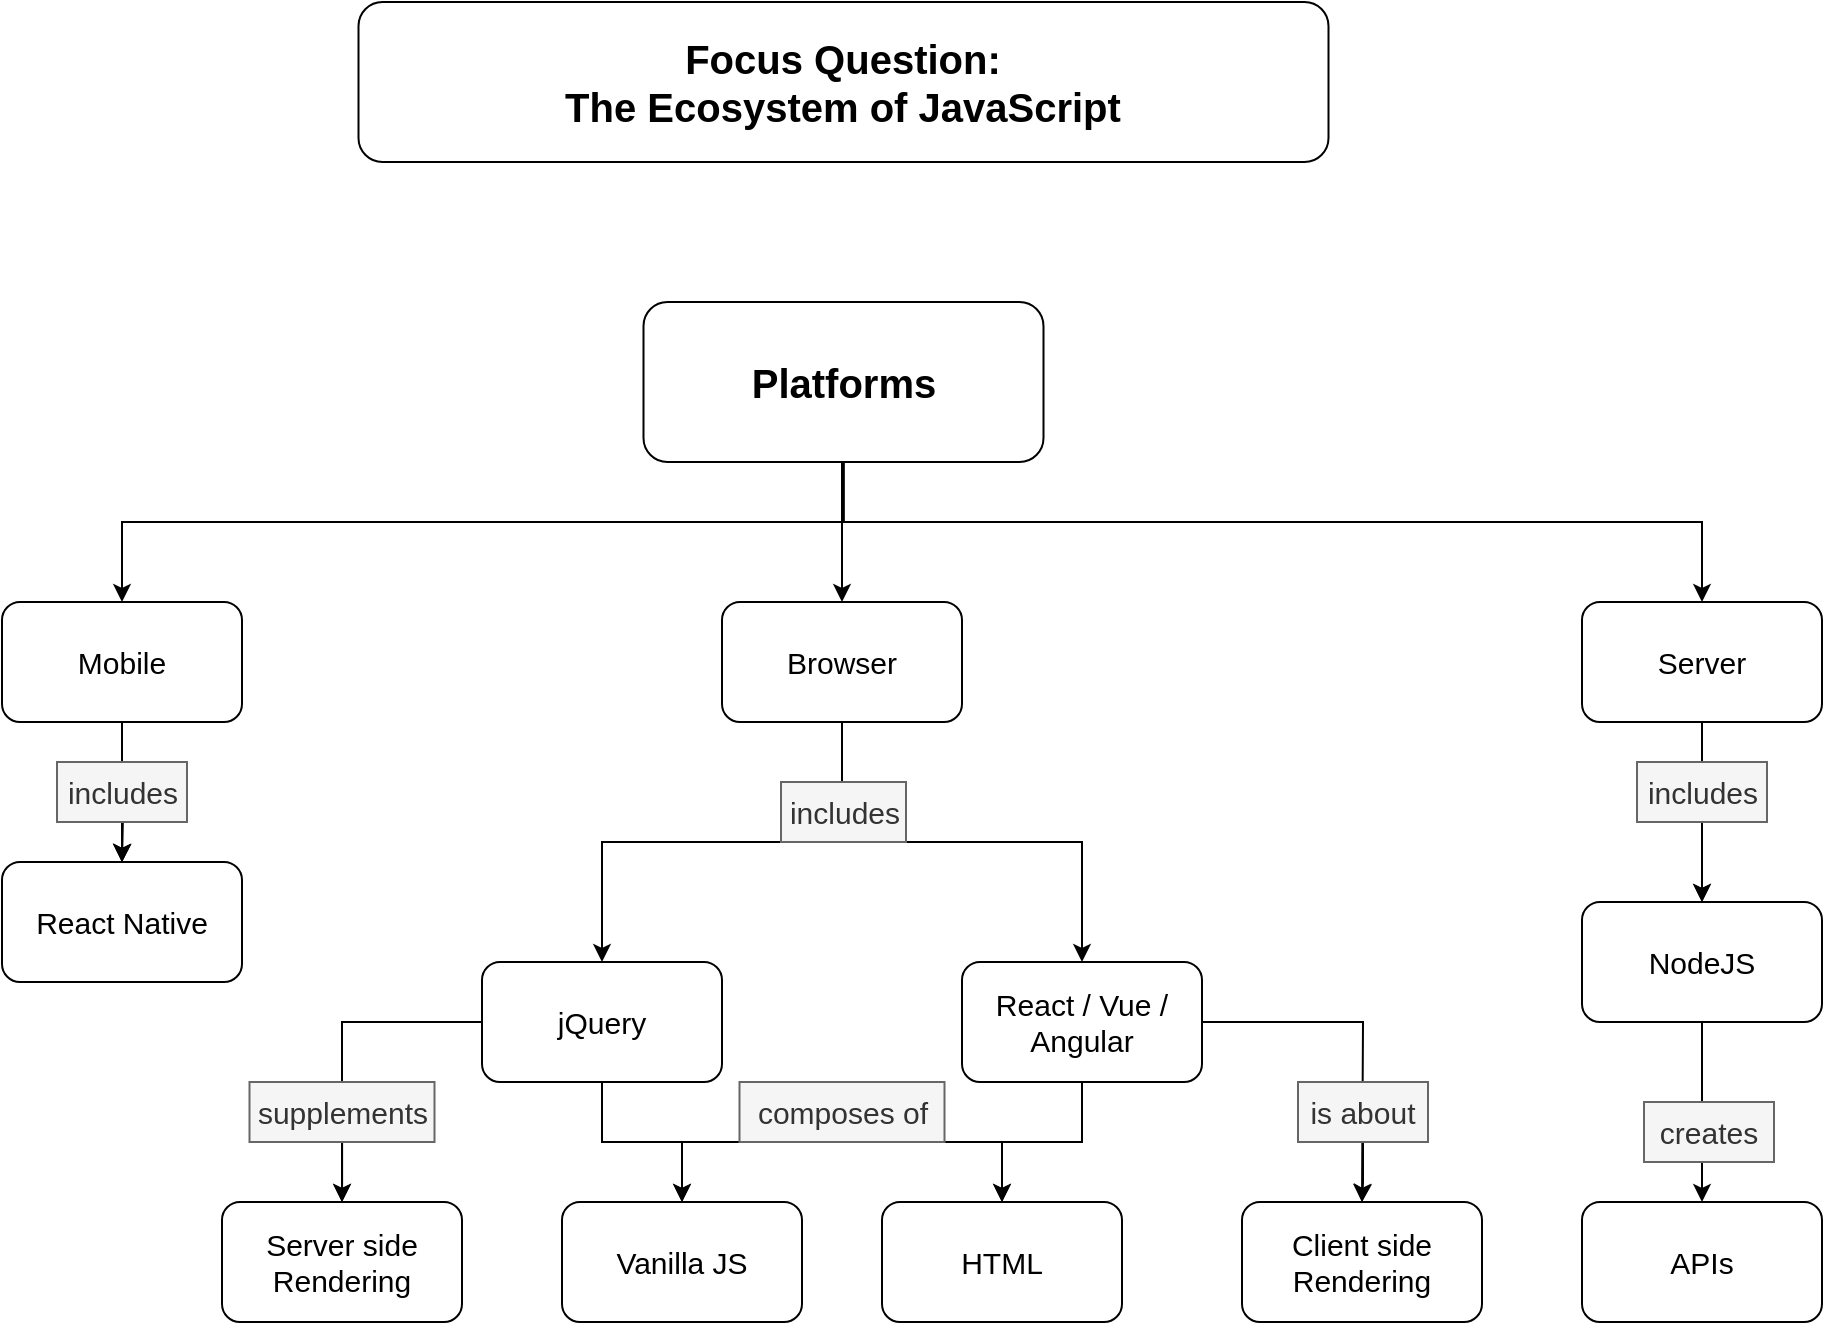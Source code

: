 <mxfile version="15.5.4" type="device"><diagram id="WkMhNOWXtmS_lb0-GYwM" name="Page-1"><mxGraphModel dx="2427" dy="940" grid="1" gridSize="10" guides="1" tooltips="1" connect="1" arrows="1" fold="1" page="1" pageScale="1" pageWidth="850" pageHeight="1100" math="0" shadow="0"><root><mxCell id="0"/><mxCell id="1" parent="0"/><mxCell id="DV3KGTmL94FU7pvHtnVQ-94" style="edgeStyle=orthogonalEdgeStyle;rounded=0;orthogonalLoop=1;jettySize=auto;html=1;fontSize=15;entryX=0.5;entryY=0;entryDx=0;entryDy=0;" parent="1" source="DV3KGTmL94FU7pvHtnVQ-49" target="DV3KGTmL94FU7pvHtnVQ-51" edge="1"><mxGeometry relative="1" as="geometry"><mxPoint x="-170.0" y="410" as="sourcePoint"/><mxPoint x="-170" y="470" as="targetPoint"/></mxGeometry></mxCell><mxCell id="DV3KGTmL94FU7pvHtnVQ-93" style="edgeStyle=orthogonalEdgeStyle;rounded=0;orthogonalLoop=1;jettySize=auto;html=1;entryX=0.5;entryY=0;entryDx=0;entryDy=0;fontSize=15;" parent="1" source="DV3KGTmL94FU7pvHtnVQ-24" target="DV3KGTmL94FU7pvHtnVQ-45" edge="1"><mxGeometry relative="1" as="geometry"><mxPoint x="10" y="560" as="sourcePoint"/><mxPoint x="-60" y="650" as="targetPoint"/></mxGeometry></mxCell><mxCell id="DV3KGTmL94FU7pvHtnVQ-22" value="Focus Question:&lt;br&gt;The Ecosystem of JavaScript" style="rounded=1;whiteSpace=wrap;html=1;fontSize=20;fontStyle=1" parent="1" vertex="1"><mxGeometry x="-51.75" y="50" width="485" height="80" as="geometry"/></mxCell><mxCell id="DV3KGTmL94FU7pvHtnVQ-34" style="edgeStyle=orthogonalEdgeStyle;rounded=0;orthogonalLoop=1;jettySize=auto;html=1;entryX=0.5;entryY=0;entryDx=0;entryDy=0;fontSize=15;" parent="1" source="DV3KGTmL94FU7pvHtnVQ-23" target="DV3KGTmL94FU7pvHtnVQ-24" edge="1"><mxGeometry relative="1" as="geometry"/></mxCell><mxCell id="DV3KGTmL94FU7pvHtnVQ-35" style="edgeStyle=orthogonalEdgeStyle;rounded=0;orthogonalLoop=1;jettySize=auto;html=1;entryX=0.5;entryY=0;entryDx=0;entryDy=0;fontSize=15;" parent="1" source="DV3KGTmL94FU7pvHtnVQ-23" target="DV3KGTmL94FU7pvHtnVQ-28" edge="1"><mxGeometry relative="1" as="geometry"/></mxCell><mxCell id="DV3KGTmL94FU7pvHtnVQ-23" value="Browser" style="rounded=1;whiteSpace=wrap;html=1;fontSize=15;" parent="1" vertex="1"><mxGeometry x="130" y="350" width="120" height="60" as="geometry"/></mxCell><mxCell id="DV3KGTmL94FU7pvHtnVQ-41" style="edgeStyle=orthogonalEdgeStyle;rounded=0;orthogonalLoop=1;jettySize=auto;html=1;entryX=0.5;entryY=0;entryDx=0;entryDy=0;fontSize=15;" parent="1" source="DV3KGTmL94FU7pvHtnVQ-24" target="DV3KGTmL94FU7pvHtnVQ-30" edge="1"><mxGeometry relative="1" as="geometry"/></mxCell><mxCell id="DV3KGTmL94FU7pvHtnVQ-43" style="edgeStyle=orthogonalEdgeStyle;rounded=0;orthogonalLoop=1;jettySize=auto;html=1;fontSize=15;" parent="1" source="DV3KGTmL94FU7pvHtnVQ-24" target="DV3KGTmL94FU7pvHtnVQ-25" edge="1"><mxGeometry relative="1" as="geometry"><Array as="points"><mxPoint x="70" y="620"/><mxPoint x="270" y="620"/></Array></mxGeometry></mxCell><mxCell id="DV3KGTmL94FU7pvHtnVQ-47" style="edgeStyle=orthogonalEdgeStyle;rounded=0;orthogonalLoop=1;jettySize=auto;html=1;entryX=0.5;entryY=0;entryDx=0;entryDy=0;fontSize=15;" parent="1" source="DV3KGTmL94FU7pvHtnVQ-80" target="DV3KGTmL94FU7pvHtnVQ-45" edge="1"><mxGeometry relative="1" as="geometry"/></mxCell><mxCell id="DV3KGTmL94FU7pvHtnVQ-24" value="jQuery" style="rounded=1;whiteSpace=wrap;html=1;fontSize=15;" parent="1" vertex="1"><mxGeometry x="10" y="530" width="120" height="60" as="geometry"/></mxCell><mxCell id="DV3KGTmL94FU7pvHtnVQ-25" value="HTML" style="rounded=1;whiteSpace=wrap;html=1;fontSize=15;" parent="1" vertex="1"><mxGeometry x="210" y="650" width="120" height="60" as="geometry"/></mxCell><mxCell id="DV3KGTmL94FU7pvHtnVQ-38" style="edgeStyle=orthogonalEdgeStyle;rounded=0;orthogonalLoop=1;jettySize=auto;html=1;entryX=0.5;entryY=0;entryDx=0;entryDy=0;fontSize=15;" parent="1" source="DV3KGTmL94FU7pvHtnVQ-84" target="DV3KGTmL94FU7pvHtnVQ-29" edge="1"><mxGeometry relative="1" as="geometry"/></mxCell><mxCell id="DV3KGTmL94FU7pvHtnVQ-27" value="Server" style="rounded=1;whiteSpace=wrap;html=1;fontSize=15;" parent="1" vertex="1"><mxGeometry x="560" y="350" width="120" height="60" as="geometry"/></mxCell><mxCell id="DV3KGTmL94FU7pvHtnVQ-42" style="edgeStyle=orthogonalEdgeStyle;rounded=0;orthogonalLoop=1;jettySize=auto;html=1;entryX=0.5;entryY=0;entryDx=0;entryDy=0;fontSize=15;" parent="1" source="DV3KGTmL94FU7pvHtnVQ-28" target="DV3KGTmL94FU7pvHtnVQ-30" edge="1"><mxGeometry relative="1" as="geometry"><Array as="points"><mxPoint x="310" y="620"/><mxPoint x="110" y="620"/></Array></mxGeometry></mxCell><mxCell id="DV3KGTmL94FU7pvHtnVQ-44" style="edgeStyle=orthogonalEdgeStyle;rounded=0;orthogonalLoop=1;jettySize=auto;html=1;entryX=0.5;entryY=0;entryDx=0;entryDy=0;fontSize=15;" parent="1" source="DV3KGTmL94FU7pvHtnVQ-28" target="DV3KGTmL94FU7pvHtnVQ-25" edge="1"><mxGeometry relative="1" as="geometry"/></mxCell><mxCell id="DV3KGTmL94FU7pvHtnVQ-48" style="edgeStyle=orthogonalEdgeStyle;rounded=0;orthogonalLoop=1;jettySize=auto;html=1;entryX=0.5;entryY=0;entryDx=0;entryDy=0;fontSize=15;" parent="1" source="DV3KGTmL94FU7pvHtnVQ-78" target="DV3KGTmL94FU7pvHtnVQ-46" edge="1"><mxGeometry relative="1" as="geometry"/></mxCell><mxCell id="DV3KGTmL94FU7pvHtnVQ-28" value="React / Vue / Angular" style="rounded=1;whiteSpace=wrap;html=1;fontSize=15;" parent="1" vertex="1"><mxGeometry x="250" y="530" width="120" height="60" as="geometry"/></mxCell><mxCell id="DV3KGTmL94FU7pvHtnVQ-61" style="edgeStyle=orthogonalEdgeStyle;rounded=0;orthogonalLoop=1;jettySize=auto;html=1;entryX=0.5;entryY=0;entryDx=0;entryDy=0;fontSize=15;" parent="1" source="DV3KGTmL94FU7pvHtnVQ-29" target="DV3KGTmL94FU7pvHtnVQ-60" edge="1"><mxGeometry relative="1" as="geometry"/></mxCell><mxCell id="DV3KGTmL94FU7pvHtnVQ-29" value="NodeJS" style="rounded=1;whiteSpace=wrap;html=1;fontSize=15;" parent="1" vertex="1"><mxGeometry x="560" y="500" width="120" height="60" as="geometry"/></mxCell><mxCell id="DV3KGTmL94FU7pvHtnVQ-30" value="Vanilla&amp;nbsp;JS" style="rounded=1;whiteSpace=wrap;html=1;fontSize=15;" parent="1" vertex="1"><mxGeometry x="50" y="650" width="120" height="60" as="geometry"/></mxCell><mxCell id="DV3KGTmL94FU7pvHtnVQ-45" value="&lt;span style=&quot;font-size: 15px&quot;&gt;Server side &lt;br style=&quot;font-size: 15px&quot;&gt;Rendering&lt;/span&gt;" style="rounded=1;whiteSpace=wrap;html=1;fontSize=15;" parent="1" vertex="1"><mxGeometry x="-120" y="650" width="120" height="60" as="geometry"/></mxCell><mxCell id="DV3KGTmL94FU7pvHtnVQ-46" value="Client side&lt;br style=&quot;font-size: 15px;&quot;&gt;Rendering" style="rounded=1;whiteSpace=wrap;html=1;fontSize=15;" parent="1" vertex="1"><mxGeometry x="390" y="650" width="120" height="60" as="geometry"/></mxCell><mxCell id="DV3KGTmL94FU7pvHtnVQ-52" style="edgeStyle=orthogonalEdgeStyle;rounded=0;orthogonalLoop=1;jettySize=auto;html=1;entryX=0.5;entryY=0;entryDx=0;entryDy=0;fontSize=15;" parent="1" target="DV3KGTmL94FU7pvHtnVQ-51" edge="1"><mxGeometry relative="1" as="geometry"><mxPoint x="-170.059" y="440" as="sourcePoint"/></mxGeometry></mxCell><mxCell id="DV3KGTmL94FU7pvHtnVQ-49" value="Mobile" style="rounded=1;whiteSpace=wrap;html=1;fontSize=15;" parent="1" vertex="1"><mxGeometry x="-230" y="350" width="120" height="60" as="geometry"/></mxCell><mxCell id="DV3KGTmL94FU7pvHtnVQ-51" value="React Native" style="rounded=1;whiteSpace=wrap;html=1;fontSize=15;" parent="1" vertex="1"><mxGeometry x="-230" y="480" width="120" height="60" as="geometry"/></mxCell><mxCell id="DV3KGTmL94FU7pvHtnVQ-60" value="APIs" style="rounded=1;whiteSpace=wrap;html=1;fontSize=15;" parent="1" vertex="1"><mxGeometry x="560" y="650" width="120" height="60" as="geometry"/></mxCell><mxCell id="DV3KGTmL94FU7pvHtnVQ-71" style="edgeStyle=orthogonalEdgeStyle;rounded=0;orthogonalLoop=1;jettySize=auto;html=1;entryX=0.5;entryY=0;entryDx=0;entryDy=0;fontSize=15;" parent="1" source="DV3KGTmL94FU7pvHtnVQ-72" target="DV3KGTmL94FU7pvHtnVQ-51" edge="1"><mxGeometry relative="1" as="geometry"><mxPoint x="-170.0" y="410" as="sourcePoint"/><mxPoint x="-170.0" y="410" as="targetPoint"/></mxGeometry></mxCell><mxCell id="DV3KGTmL94FU7pvHtnVQ-74" value="includes" style="text;html=1;align=center;verticalAlign=middle;whiteSpace=wrap;rounded=0;fillColor=#f5f5f5;strokeColor=#666666;fontColor=#333333;fontSize=15;" parent="1" vertex="1"><mxGeometry x="159.5" y="440" width="62.5" height="30" as="geometry"/></mxCell><mxCell id="DV3KGTmL94FU7pvHtnVQ-76" value="composes of" style="text;html=1;align=center;verticalAlign=middle;whiteSpace=wrap;rounded=0;fillColor=#f5f5f5;strokeColor=#666666;fontColor=#333333;fontSize=15;" parent="1" vertex="1"><mxGeometry x="138.75" y="590" width="102.5" height="30" as="geometry"/></mxCell><mxCell id="DV3KGTmL94FU7pvHtnVQ-79" style="edgeStyle=orthogonalEdgeStyle;rounded=0;orthogonalLoop=1;jettySize=auto;html=1;fontSize=15;" parent="1" source="DV3KGTmL94FU7pvHtnVQ-28" edge="1"><mxGeometry relative="1" as="geometry"><mxPoint x="370" y="560" as="sourcePoint"/><mxPoint x="450" y="650" as="targetPoint"/></mxGeometry></mxCell><mxCell id="DV3KGTmL94FU7pvHtnVQ-78" value="is about" style="text;html=1;align=center;verticalAlign=middle;whiteSpace=wrap;rounded=0;fillColor=#f5f5f5;strokeColor=#666666;fontColor=#333333;fontSize=15;" parent="1" vertex="1"><mxGeometry x="418" y="590" width="65" height="30" as="geometry"/></mxCell><mxCell id="DV3KGTmL94FU7pvHtnVQ-81" value="creates" style="text;html=1;align=center;verticalAlign=middle;whiteSpace=wrap;rounded=0;fillColor=#f5f5f5;strokeColor=#666666;fontColor=#333333;fontSize=15;" parent="1" vertex="1"><mxGeometry x="591" y="600" width="65" height="30" as="geometry"/></mxCell><mxCell id="DV3KGTmL94FU7pvHtnVQ-86" style="edgeStyle=orthogonalEdgeStyle;rounded=0;orthogonalLoop=1;jettySize=auto;html=1;entryX=0.5;entryY=0;entryDx=0;entryDy=0;fontSize=15;" parent="1" source="DV3KGTmL94FU7pvHtnVQ-27" target="DV3KGTmL94FU7pvHtnVQ-29" edge="1"><mxGeometry relative="1" as="geometry"><mxPoint x="620.0" y="410" as="sourcePoint"/><mxPoint x="620.0" y="530" as="targetPoint"/></mxGeometry></mxCell><mxCell id="DV3KGTmL94FU7pvHtnVQ-84" value="includes" style="text;html=1;align=center;verticalAlign=middle;whiteSpace=wrap;rounded=0;fillColor=#f5f5f5;strokeColor=#666666;fontColor=#333333;fontSize=15;" parent="1" vertex="1"><mxGeometry x="587.5" y="430" width="65" height="30" as="geometry"/></mxCell><mxCell id="DV3KGTmL94FU7pvHtnVQ-80" value="supplements" style="text;html=1;align=center;verticalAlign=middle;whiteSpace=wrap;rounded=0;fillColor=#f5f5f5;strokeColor=#666666;fontColor=#333333;fontSize=15;" parent="1" vertex="1"><mxGeometry x="-106.25" y="590" width="92.5" height="30" as="geometry"/></mxCell><mxCell id="DV3KGTmL94FU7pvHtnVQ-72" value="includes" style="text;html=1;align=center;verticalAlign=middle;whiteSpace=wrap;rounded=0;fillColor=#f5f5f5;strokeColor=#666666;fontColor=#333333;fontSize=15;" parent="1" vertex="1"><mxGeometry x="-202.5" y="430" width="65" height="30" as="geometry"/></mxCell><mxCell id="DV3KGTmL94FU7pvHtnVQ-100" style="edgeStyle=orthogonalEdgeStyle;rounded=0;orthogonalLoop=1;jettySize=auto;html=1;entryX=0.5;entryY=0;entryDx=0;entryDy=0;fontSize=20;" parent="1" source="DV3KGTmL94FU7pvHtnVQ-99" target="DV3KGTmL94FU7pvHtnVQ-49" edge="1"><mxGeometry relative="1" as="geometry"><Array as="points"><mxPoint x="191" y="310"/><mxPoint x="-170" y="310"/></Array></mxGeometry></mxCell><mxCell id="DV3KGTmL94FU7pvHtnVQ-101" style="edgeStyle=orthogonalEdgeStyle;rounded=0;orthogonalLoop=1;jettySize=auto;html=1;entryX=0.5;entryY=0;entryDx=0;entryDy=0;fontSize=20;" parent="1" source="DV3KGTmL94FU7pvHtnVQ-99" target="DV3KGTmL94FU7pvHtnVQ-23" edge="1"><mxGeometry relative="1" as="geometry"><Array as="points"><mxPoint x="191" y="315"/></Array></mxGeometry></mxCell><mxCell id="DV3KGTmL94FU7pvHtnVQ-102" style="edgeStyle=orthogonalEdgeStyle;rounded=0;orthogonalLoop=1;jettySize=auto;html=1;entryX=0.5;entryY=0;entryDx=0;entryDy=0;fontSize=20;" parent="1" source="DV3KGTmL94FU7pvHtnVQ-99" target="DV3KGTmL94FU7pvHtnVQ-27" edge="1"><mxGeometry relative="1" as="geometry"><Array as="points"><mxPoint x="191" y="310"/><mxPoint x="620" y="310"/></Array></mxGeometry></mxCell><mxCell id="DV3KGTmL94FU7pvHtnVQ-99" value="Platforms" style="rounded=1;whiteSpace=wrap;html=1;fontSize=20;fontStyle=1" parent="1" vertex="1"><mxGeometry x="90.75" y="200" width="200" height="80" as="geometry"/></mxCell></root></mxGraphModel></diagram></mxfile>